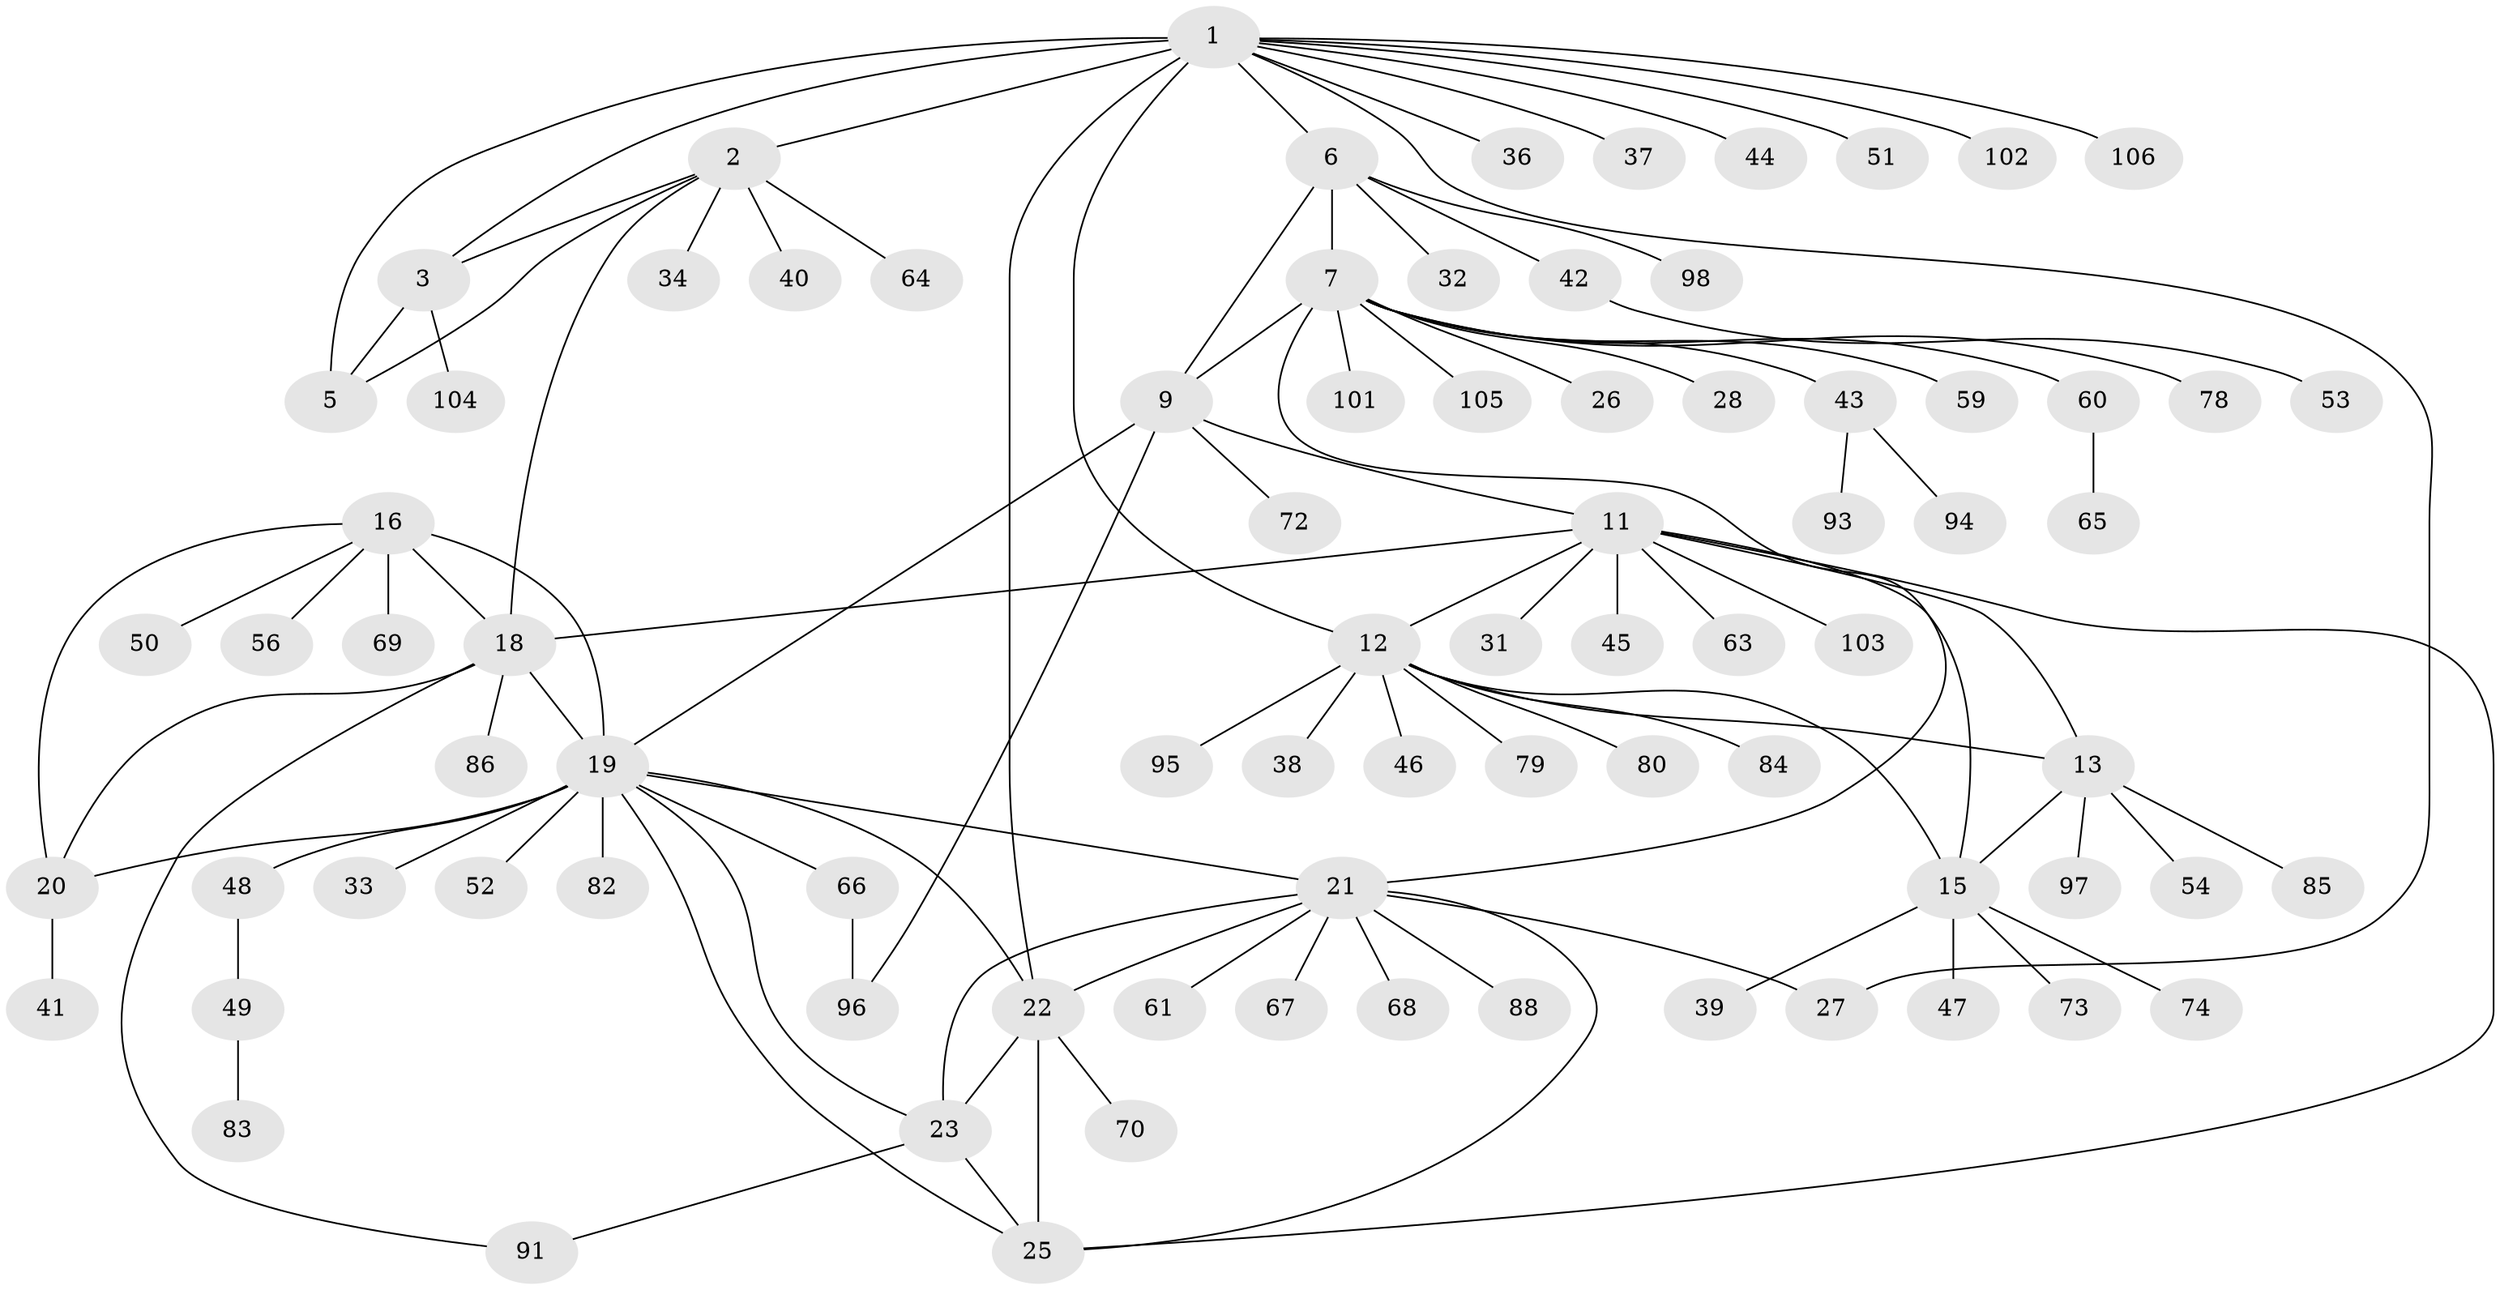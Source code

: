 // original degree distribution, {6: 0.009433962264150943, 8: 0.0660377358490566, 5: 0.04716981132075472, 12: 0.009433962264150943, 4: 0.018867924528301886, 7: 0.03773584905660377, 9: 0.02830188679245283, 10: 0.009433962264150943, 11: 0.009433962264150943, 1: 0.5566037735849056, 2: 0.18867924528301888, 3: 0.018867924528301886}
// Generated by graph-tools (version 1.1) at 2025/42/03/06/25 10:42:09]
// undirected, 82 vertices, 106 edges
graph export_dot {
graph [start="1"]
  node [color=gray90,style=filled];
  1 [super="+4"];
  2 [super="+62"];
  3 [super="+77"];
  5;
  6 [super="+8"];
  7 [super="+10"];
  9 [super="+99"];
  11 [super="+30"];
  12 [super="+14"];
  13 [super="+75"];
  15 [super="+57"];
  16 [super="+17"];
  18 [super="+29"];
  19 [super="+24"];
  20;
  21 [super="+100"];
  22 [super="+89"];
  23 [super="+35"];
  25;
  26;
  27;
  28;
  31;
  32 [super="+55"];
  33;
  34;
  36;
  37;
  38;
  39;
  40;
  41;
  42;
  43;
  44;
  45;
  46;
  47;
  48;
  49;
  50 [super="+58"];
  51;
  52;
  53 [super="+90"];
  54;
  56;
  59;
  60;
  61 [super="+81"];
  63 [super="+71"];
  64;
  65;
  66 [super="+76"];
  67;
  68;
  69;
  70;
  72;
  73;
  74;
  78;
  79;
  80;
  82;
  83;
  84;
  85 [super="+87"];
  86;
  88 [super="+92"];
  91;
  93;
  94;
  95;
  96;
  97;
  98;
  101;
  102;
  103;
  104;
  105;
  106;
  1 -- 2 [weight=2];
  1 -- 3 [weight=2];
  1 -- 5 [weight=2];
  1 -- 44;
  1 -- 6;
  1 -- 36;
  1 -- 37;
  1 -- 102;
  1 -- 106;
  1 -- 51;
  1 -- 22;
  1 -- 27;
  1 -- 12;
  2 -- 3;
  2 -- 5;
  2 -- 18;
  2 -- 34;
  2 -- 40;
  2 -- 64;
  3 -- 5;
  3 -- 104;
  6 -- 7 [weight=4];
  6 -- 9 [weight=2];
  6 -- 32;
  6 -- 98;
  6 -- 42;
  7 -- 9 [weight=2];
  7 -- 21;
  7 -- 28;
  7 -- 43;
  7 -- 59;
  7 -- 101;
  7 -- 105;
  7 -- 78;
  7 -- 26;
  7 -- 60;
  9 -- 11;
  9 -- 19;
  9 -- 72;
  9 -- 96;
  11 -- 12 [weight=2];
  11 -- 13;
  11 -- 15;
  11 -- 18;
  11 -- 25;
  11 -- 31;
  11 -- 103;
  11 -- 45;
  11 -- 63;
  12 -- 13 [weight=2];
  12 -- 15 [weight=2];
  12 -- 46;
  12 -- 84;
  12 -- 95;
  12 -- 38;
  12 -- 79;
  12 -- 80;
  13 -- 15;
  13 -- 54;
  13 -- 85;
  13 -- 97;
  15 -- 39;
  15 -- 47;
  15 -- 73;
  15 -- 74;
  16 -- 18 [weight=2];
  16 -- 19 [weight=2];
  16 -- 20 [weight=2];
  16 -- 50;
  16 -- 56;
  16 -- 69;
  18 -- 19;
  18 -- 20;
  18 -- 91;
  18 -- 86;
  19 -- 20;
  19 -- 33;
  19 -- 52;
  19 -- 66;
  19 -- 48;
  19 -- 82;
  19 -- 21;
  19 -- 22;
  19 -- 23;
  19 -- 25;
  20 -- 41;
  21 -- 22;
  21 -- 23;
  21 -- 25;
  21 -- 27;
  21 -- 61;
  21 -- 67;
  21 -- 68;
  21 -- 88;
  22 -- 23;
  22 -- 25;
  22 -- 70;
  23 -- 25;
  23 -- 91;
  42 -- 53;
  43 -- 93;
  43 -- 94;
  48 -- 49;
  49 -- 83;
  60 -- 65;
  66 -- 96;
}
